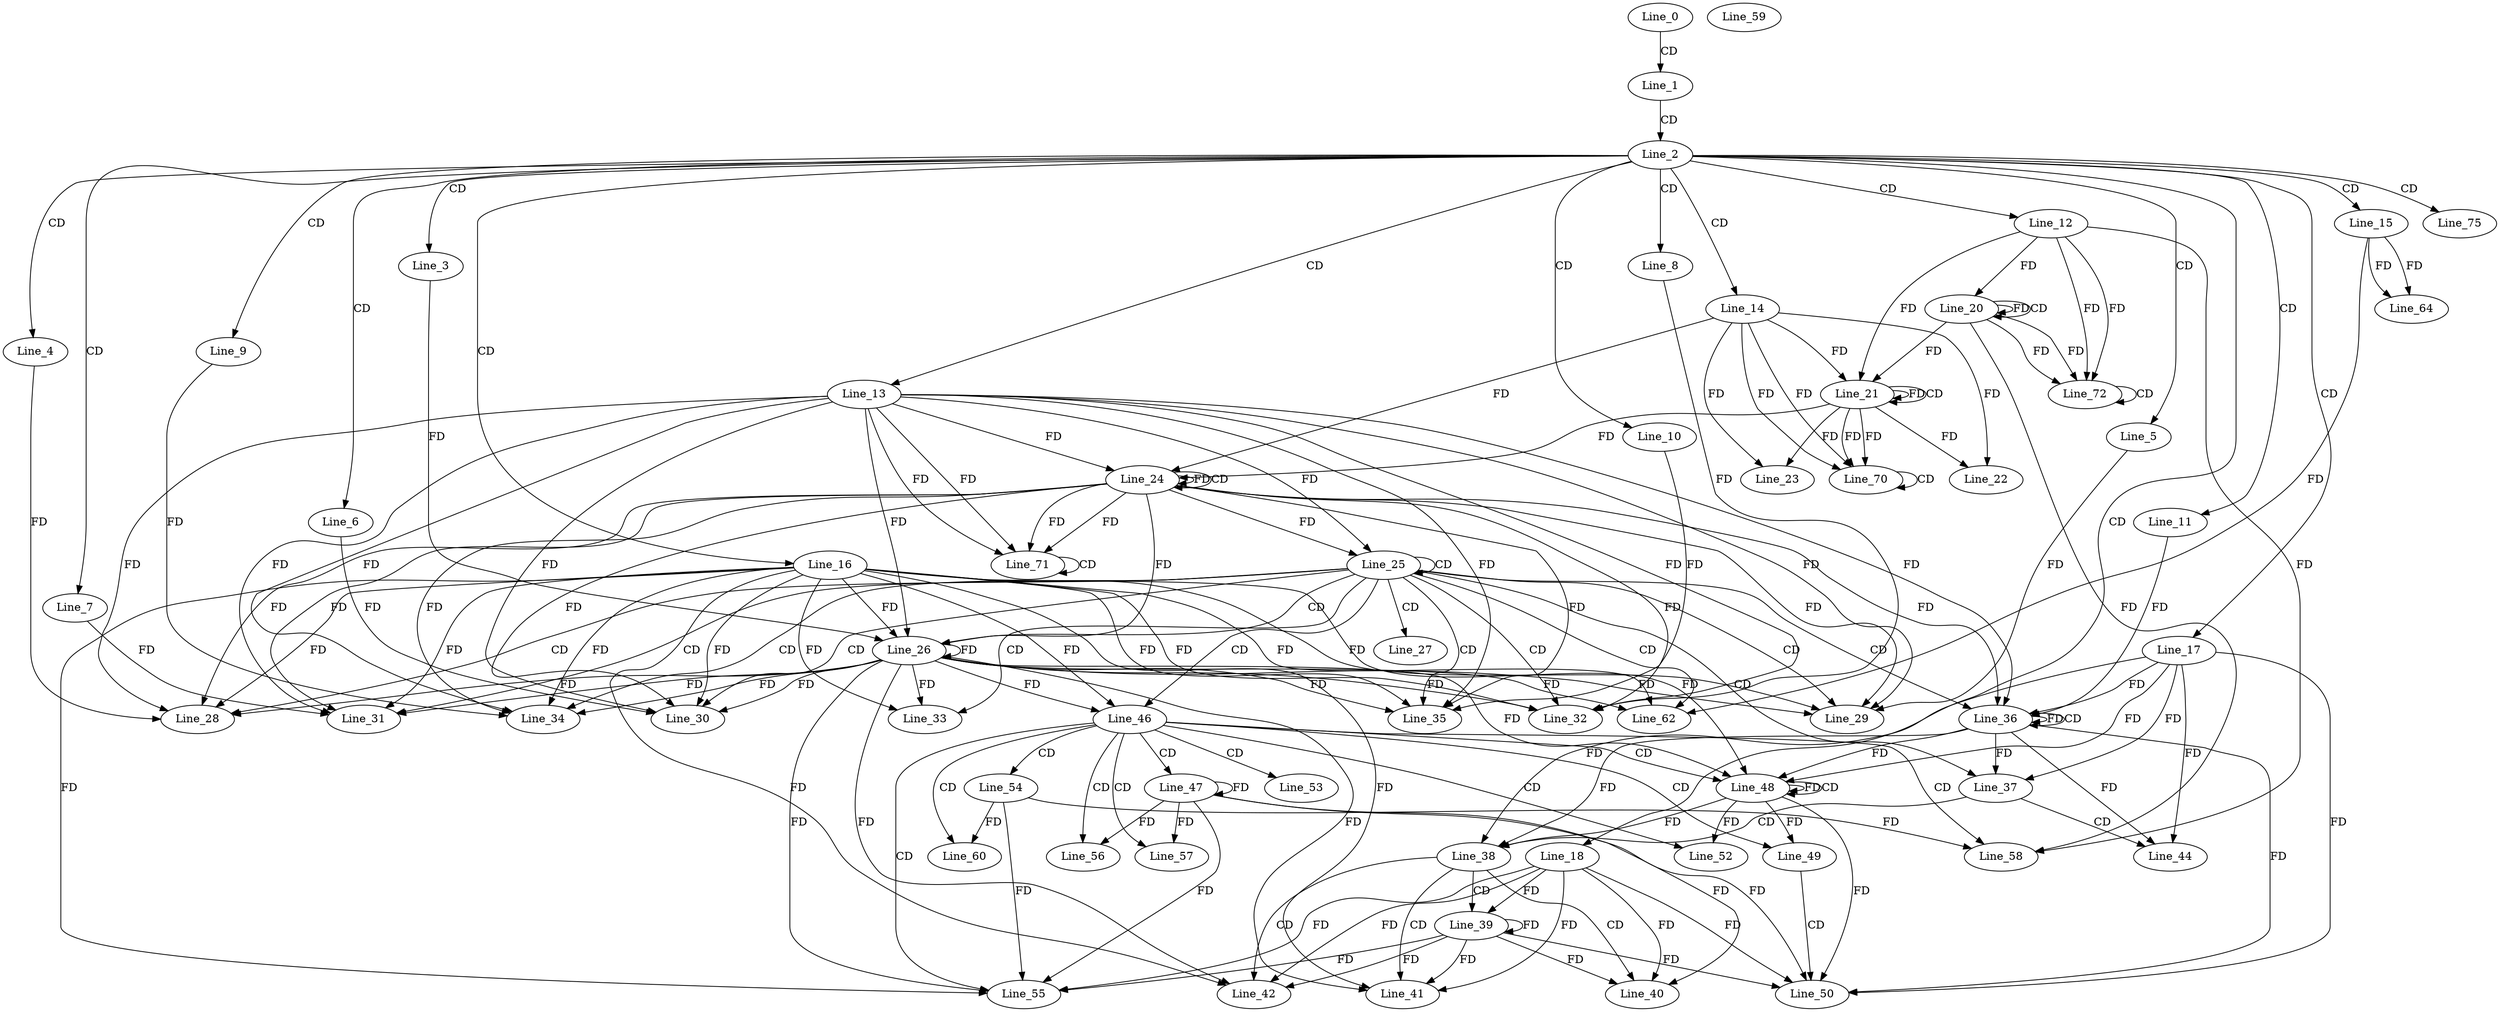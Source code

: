 digraph G {
  Line_0;
  Line_1;
  Line_2;
  Line_3;
  Line_4;
  Line_5;
  Line_6;
  Line_7;
  Line_8;
  Line_9;
  Line_10;
  Line_11;
  Line_12;
  Line_13;
  Line_14;
  Line_15;
  Line_16;
  Line_17;
  Line_18;
  Line_20;
  Line_20;
  Line_21;
  Line_21;
  Line_22;
  Line_23;
  Line_24;
  Line_24;
  Line_25;
  Line_25;
  Line_26;
  Line_26;
  Line_27;
  Line_27;
  Line_28;
  Line_28;
  Line_29;
  Line_29;
  Line_30;
  Line_30;
  Line_31;
  Line_31;
  Line_32;
  Line_32;
  Line_33;
  Line_34;
  Line_34;
  Line_35;
  Line_35;
  Line_36;
  Line_36;
  Line_37;
  Line_38;
  Line_38;
  Line_39;
  Line_40;
  Line_40;
  Line_41;
  Line_42;
  Line_42;
  Line_44;
  Line_46;
  Line_46;
  Line_47;
  Line_48;
  Line_48;
  Line_48;
  Line_49;
  Line_50;
  Line_52;
  Line_53;
  Line_54;
  Line_55;
  Line_55;
  Line_56;
  Line_57;
  Line_57;
  Line_58;
  Line_58;
  Line_58;
  Line_58;
  Line_58;
  Line_59;
  Line_60;
  Line_62;
  Line_64;
  Line_64;
  Line_70;
  Line_70;
  Line_71;
  Line_71;
  Line_72;
  Line_72;
  Line_75;
  Line_0 -> Line_1 [ label="CD" ];
  Line_1 -> Line_2 [ label="CD" ];
  Line_2 -> Line_3 [ label="CD" ];
  Line_2 -> Line_4 [ label="CD" ];
  Line_2 -> Line_5 [ label="CD" ];
  Line_2 -> Line_6 [ label="CD" ];
  Line_2 -> Line_7 [ label="CD" ];
  Line_2 -> Line_8 [ label="CD" ];
  Line_2 -> Line_9 [ label="CD" ];
  Line_2 -> Line_10 [ label="CD" ];
  Line_2 -> Line_11 [ label="CD" ];
  Line_2 -> Line_12 [ label="CD" ];
  Line_2 -> Line_13 [ label="CD" ];
  Line_2 -> Line_14 [ label="CD" ];
  Line_2 -> Line_15 [ label="CD" ];
  Line_2 -> Line_16 [ label="CD" ];
  Line_2 -> Line_17 [ label="CD" ];
  Line_2 -> Line_18 [ label="CD" ];
  Line_12 -> Line_20 [ label="FD" ];
  Line_20 -> Line_20 [ label="FD" ];
  Line_20 -> Line_20 [ label="CD" ];
  Line_14 -> Line_21 [ label="FD" ];
  Line_21 -> Line_21 [ label="FD" ];
  Line_21 -> Line_21 [ label="CD" ];
  Line_12 -> Line_21 [ label="FD" ];
  Line_20 -> Line_21 [ label="FD" ];
  Line_14 -> Line_22 [ label="FD" ];
  Line_21 -> Line_22 [ label="FD" ];
  Line_14 -> Line_23 [ label="FD" ];
  Line_21 -> Line_23 [ label="FD" ];
  Line_13 -> Line_24 [ label="FD" ];
  Line_24 -> Line_24 [ label="FD" ];
  Line_24 -> Line_24 [ label="CD" ];
  Line_14 -> Line_24 [ label="FD" ];
  Line_21 -> Line_24 [ label="FD" ];
  Line_25 -> Line_25 [ label="CD" ];
  Line_13 -> Line_25 [ label="FD" ];
  Line_24 -> Line_25 [ label="FD" ];
  Line_25 -> Line_26 [ label="CD" ];
  Line_26 -> Line_26 [ label="FD" ];
  Line_16 -> Line_26 [ label="FD" ];
  Line_13 -> Line_26 [ label="FD" ];
  Line_24 -> Line_26 [ label="FD" ];
  Line_3 -> Line_26 [ label="FD" ];
  Line_25 -> Line_27 [ label="CD" ];
  Line_25 -> Line_28 [ label="CD" ];
  Line_26 -> Line_28 [ label="FD" ];
  Line_16 -> Line_28 [ label="FD" ];
  Line_13 -> Line_28 [ label="FD" ];
  Line_24 -> Line_28 [ label="FD" ];
  Line_4 -> Line_28 [ label="FD" ];
  Line_25 -> Line_29 [ label="CD" ];
  Line_26 -> Line_29 [ label="FD" ];
  Line_16 -> Line_29 [ label="FD" ];
  Line_13 -> Line_29 [ label="FD" ];
  Line_24 -> Line_29 [ label="FD" ];
  Line_5 -> Line_29 [ label="FD" ];
  Line_25 -> Line_30 [ label="CD" ];
  Line_26 -> Line_30 [ label="FD" ];
  Line_16 -> Line_30 [ label="FD" ];
  Line_13 -> Line_30 [ label="FD" ];
  Line_24 -> Line_30 [ label="FD" ];
  Line_6 -> Line_30 [ label="FD" ];
  Line_25 -> Line_31 [ label="CD" ];
  Line_26 -> Line_31 [ label="FD" ];
  Line_16 -> Line_31 [ label="FD" ];
  Line_13 -> Line_31 [ label="FD" ];
  Line_24 -> Line_31 [ label="FD" ];
  Line_7 -> Line_31 [ label="FD" ];
  Line_25 -> Line_32 [ label="CD" ];
  Line_26 -> Line_32 [ label="FD" ];
  Line_16 -> Line_32 [ label="FD" ];
  Line_13 -> Line_32 [ label="FD" ];
  Line_24 -> Line_32 [ label="FD" ];
  Line_8 -> Line_32 [ label="FD" ];
  Line_25 -> Line_33 [ label="CD" ];
  Line_26 -> Line_33 [ label="FD" ];
  Line_16 -> Line_33 [ label="FD" ];
  Line_25 -> Line_34 [ label="CD" ];
  Line_26 -> Line_34 [ label="FD" ];
  Line_16 -> Line_34 [ label="FD" ];
  Line_13 -> Line_34 [ label="FD" ];
  Line_24 -> Line_34 [ label="FD" ];
  Line_9 -> Line_34 [ label="FD" ];
  Line_25 -> Line_35 [ label="CD" ];
  Line_26 -> Line_35 [ label="FD" ];
  Line_16 -> Line_35 [ label="FD" ];
  Line_13 -> Line_35 [ label="FD" ];
  Line_24 -> Line_35 [ label="FD" ];
  Line_10 -> Line_35 [ label="FD" ];
  Line_25 -> Line_36 [ label="CD" ];
  Line_36 -> Line_36 [ label="FD" ];
  Line_17 -> Line_36 [ label="FD" ];
  Line_36 -> Line_36 [ label="CD" ];
  Line_13 -> Line_36 [ label="FD" ];
  Line_24 -> Line_36 [ label="FD" ];
  Line_11 -> Line_36 [ label="FD" ];
  Line_25 -> Line_37 [ label="CD" ];
  Line_36 -> Line_37 [ label="FD" ];
  Line_17 -> Line_37 [ label="FD" ];
  Line_37 -> Line_38 [ label="CD" ];
  Line_36 -> Line_38 [ label="FD" ];
  Line_17 -> Line_38 [ label="FD" ];
  Line_38 -> Line_39 [ label="CD" ];
  Line_39 -> Line_39 [ label="FD" ];
  Line_18 -> Line_39 [ label="FD" ];
  Line_38 -> Line_40 [ label="CD" ];
  Line_39 -> Line_40 [ label="FD" ];
  Line_18 -> Line_40 [ label="FD" ];
  Line_38 -> Line_41 [ label="CD" ];
  Line_26 -> Line_41 [ label="FD" ];
  Line_16 -> Line_41 [ label="FD" ];
  Line_39 -> Line_41 [ label="FD" ];
  Line_18 -> Line_41 [ label="FD" ];
  Line_38 -> Line_42 [ label="CD" ];
  Line_26 -> Line_42 [ label="FD" ];
  Line_16 -> Line_42 [ label="FD" ];
  Line_39 -> Line_42 [ label="FD" ];
  Line_18 -> Line_42 [ label="FD" ];
  Line_37 -> Line_44 [ label="CD" ];
  Line_36 -> Line_44 [ label="FD" ];
  Line_17 -> Line_44 [ label="FD" ];
  Line_25 -> Line_46 [ label="CD" ];
  Line_26 -> Line_46 [ label="FD" ];
  Line_16 -> Line_46 [ label="FD" ];
  Line_46 -> Line_47 [ label="CD" ];
  Line_47 -> Line_47 [ label="FD" ];
  Line_46 -> Line_48 [ label="CD" ];
  Line_36 -> Line_48 [ label="FD" ];
  Line_48 -> Line_48 [ label="FD" ];
  Line_17 -> Line_48 [ label="FD" ];
  Line_48 -> Line_48 [ label="CD" ];
  Line_26 -> Line_48 [ label="FD" ];
  Line_16 -> Line_48 [ label="FD" ];
  Line_46 -> Line_49 [ label="CD" ];
  Line_48 -> Line_49 [ label="FD" ];
  Line_49 -> Line_50 [ label="CD" ];
  Line_39 -> Line_50 [ label="FD" ];
  Line_47 -> Line_50 [ label="FD" ];
  Line_18 -> Line_50 [ label="FD" ];
  Line_36 -> Line_50 [ label="FD" ];
  Line_48 -> Line_50 [ label="FD" ];
  Line_17 -> Line_50 [ label="FD" ];
  Line_46 -> Line_52 [ label="CD" ];
  Line_48 -> Line_52 [ label="FD" ];
  Line_46 -> Line_53 [ label="CD" ];
  Line_46 -> Line_54 [ label="CD" ];
  Line_46 -> Line_55 [ label="CD" ];
  Line_39 -> Line_55 [ label="FD" ];
  Line_47 -> Line_55 [ label="FD" ];
  Line_18 -> Line_55 [ label="FD" ];
  Line_54 -> Line_55 [ label="FD" ];
  Line_26 -> Line_55 [ label="FD" ];
  Line_16 -> Line_55 [ label="FD" ];
  Line_46 -> Line_56 [ label="CD" ];
  Line_47 -> Line_56 [ label="FD" ];
  Line_46 -> Line_57 [ label="CD" ];
  Line_47 -> Line_57 [ label="FD" ];
  Line_46 -> Line_58 [ label="CD" ];
  Line_12 -> Line_58 [ label="FD" ];
  Line_20 -> Line_58 [ label="FD" ];
  Line_54 -> Line_58 [ label="FD" ];
  Line_46 -> Line_60 [ label="CD" ];
  Line_54 -> Line_60 [ label="FD" ];
  Line_25 -> Line_62 [ label="CD" ];
  Line_15 -> Line_62 [ label="FD" ];
  Line_26 -> Line_62 [ label="FD" ];
  Line_16 -> Line_62 [ label="FD" ];
  Line_15 -> Line_64 [ label="FD" ];
  Line_15 -> Line_64 [ label="FD" ];
  Line_14 -> Line_70 [ label="FD" ];
  Line_21 -> Line_70 [ label="FD" ];
  Line_70 -> Line_70 [ label="CD" ];
  Line_14 -> Line_70 [ label="FD" ];
  Line_21 -> Line_70 [ label="FD" ];
  Line_13 -> Line_71 [ label="FD" ];
  Line_24 -> Line_71 [ label="FD" ];
  Line_71 -> Line_71 [ label="CD" ];
  Line_13 -> Line_71 [ label="FD" ];
  Line_24 -> Line_71 [ label="FD" ];
  Line_12 -> Line_72 [ label="FD" ];
  Line_20 -> Line_72 [ label="FD" ];
  Line_72 -> Line_72 [ label="CD" ];
  Line_12 -> Line_72 [ label="FD" ];
  Line_20 -> Line_72 [ label="FD" ];
  Line_2 -> Line_75 [ label="CD" ];
  Line_48 -> Line_38 [ label="FD" ];
  Line_47 -> Line_40 [ label="FD" ];
}

